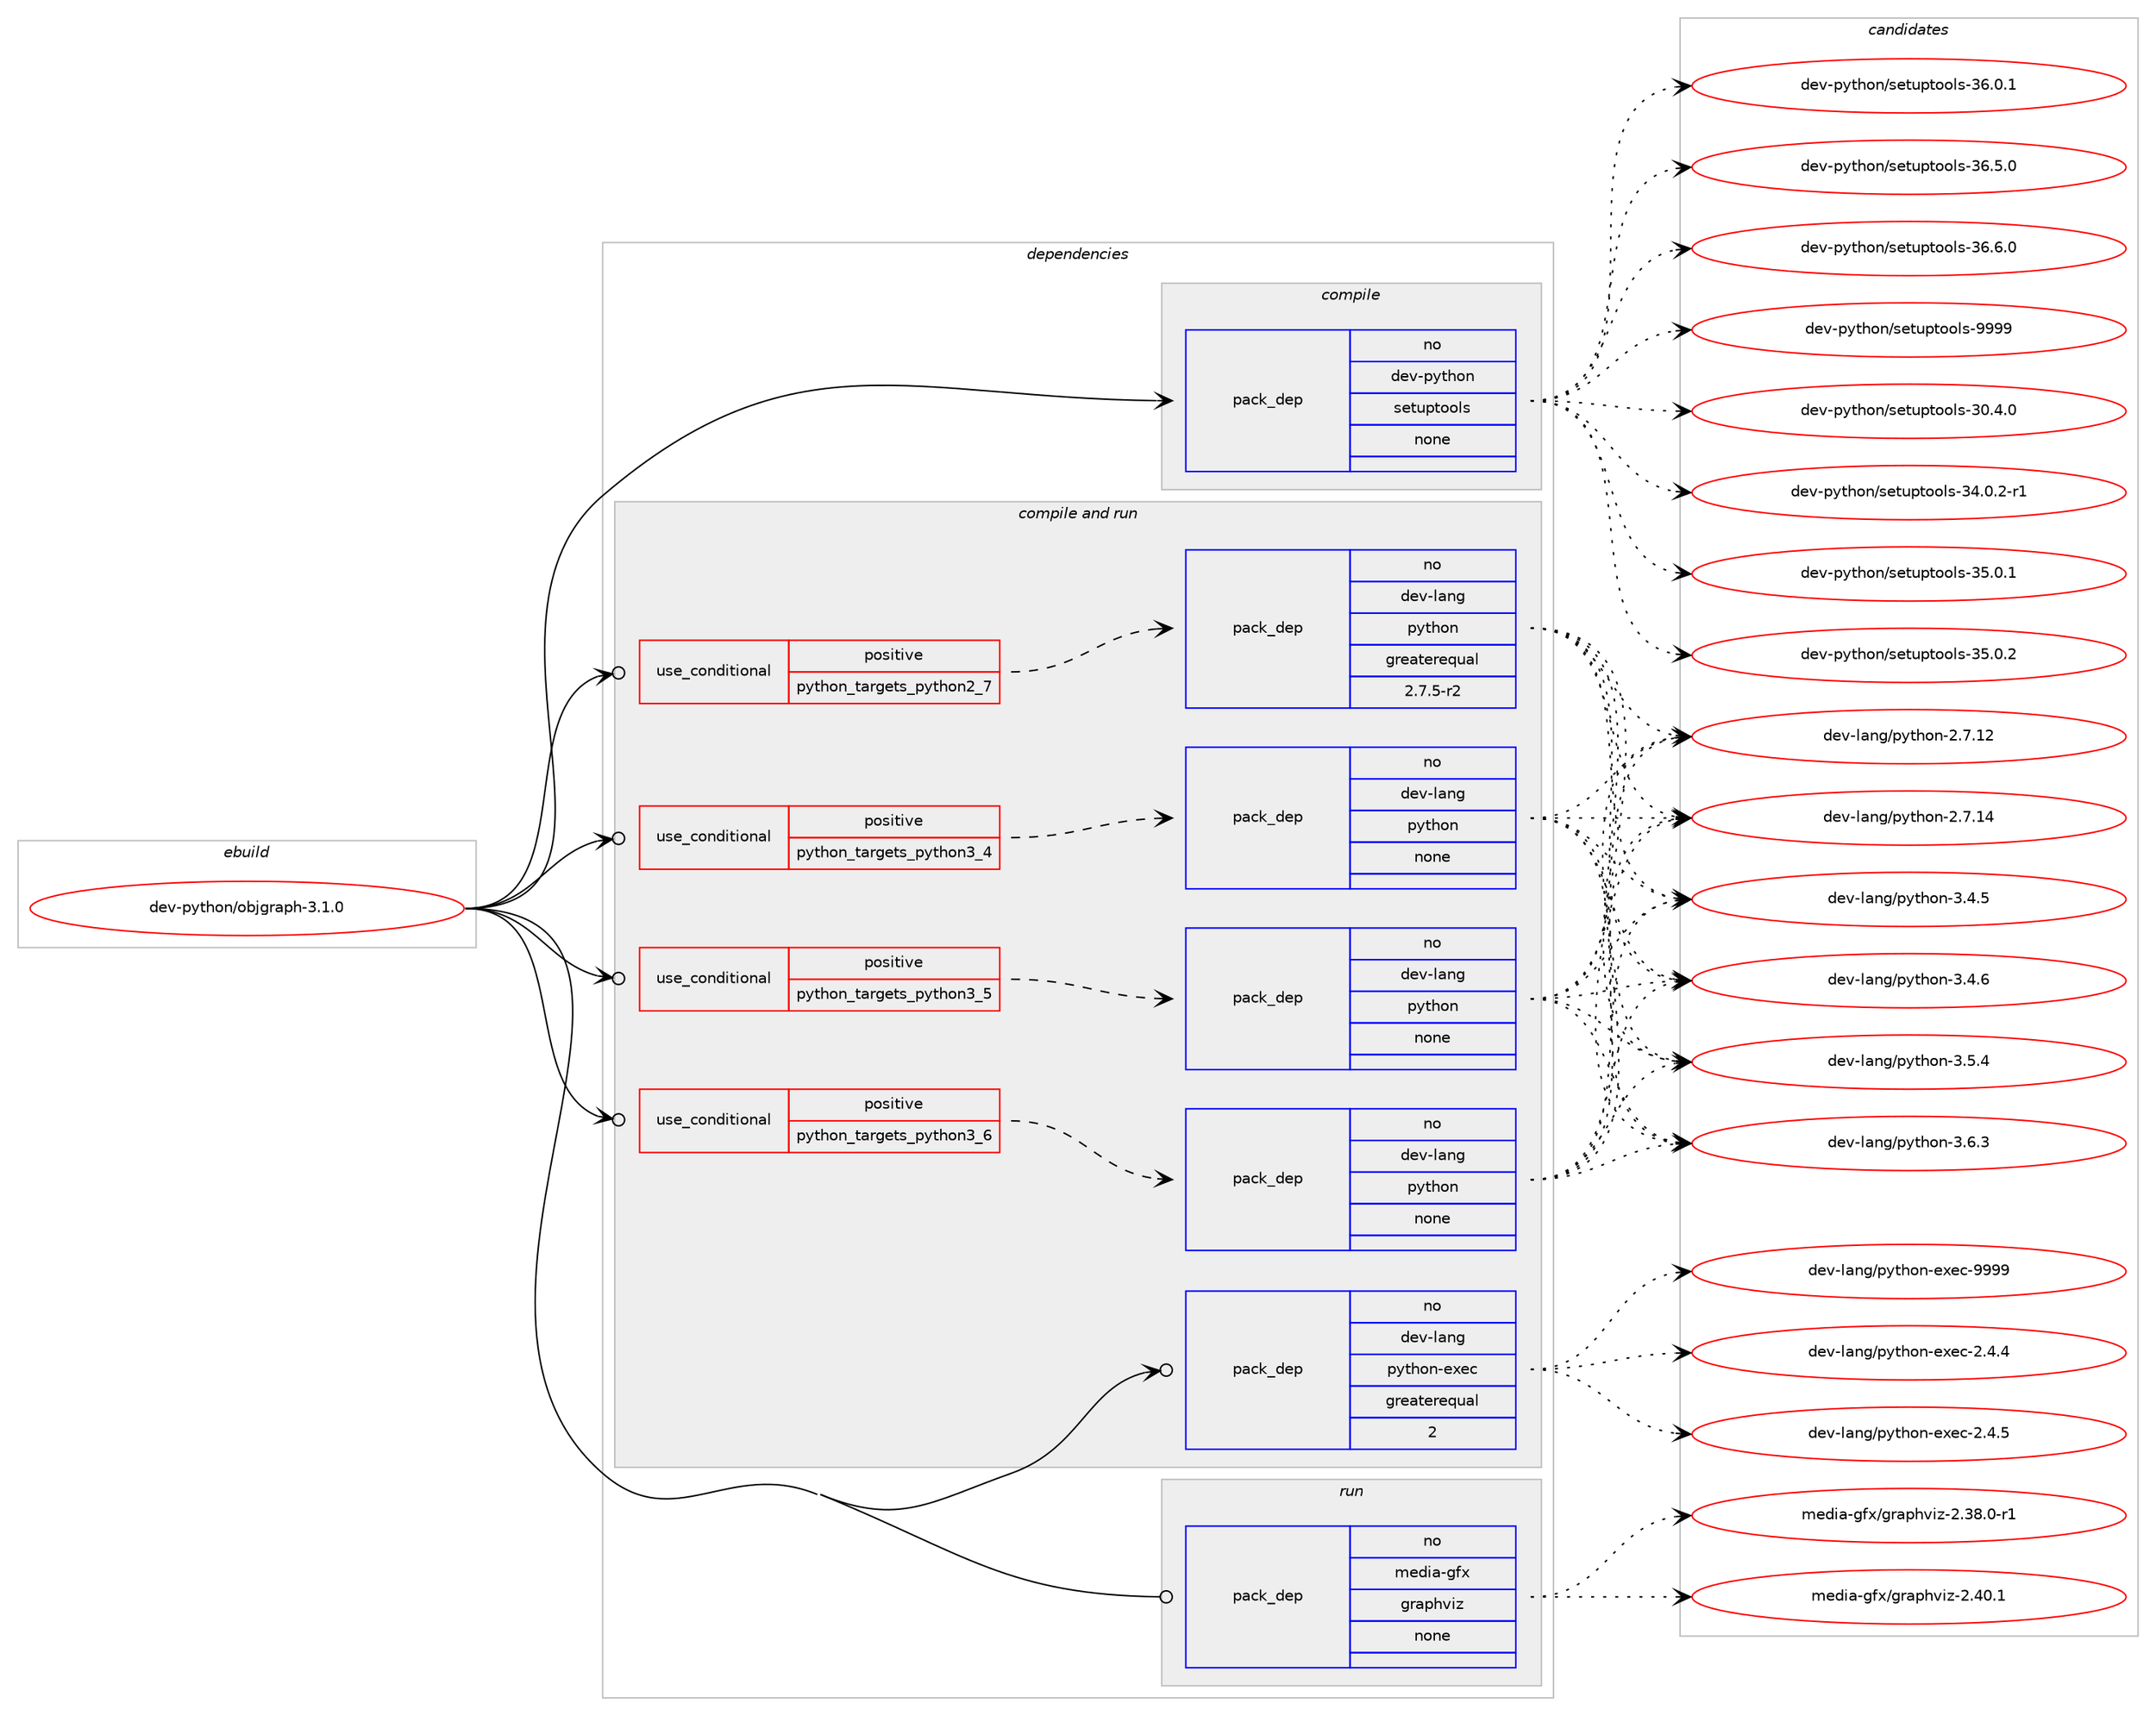 digraph prolog {

# *************
# Graph options
# *************

newrank=true;
concentrate=true;
compound=true;
graph [rankdir=LR,fontname=Helvetica,fontsize=10,ranksep=1.5];#, ranksep=2.5, nodesep=0.2];
edge  [arrowhead=vee];
node  [fontname=Helvetica,fontsize=10];

# **********
# The ebuild
# **********

subgraph cluster_leftcol {
color=gray;
rank=same;
label=<<i>ebuild</i>>;
id [label="dev-python/objgraph-3.1.0", color=red, width=4, href="../dev-python/objgraph-3.1.0.svg"];
}

# ****************
# The dependencies
# ****************

subgraph cluster_midcol {
color=gray;
label=<<i>dependencies</i>>;
subgraph cluster_compile {
fillcolor="#eeeeee";
style=filled;
label=<<i>compile</i>>;
subgraph pack128824 {
dependency169103 [label=<<TABLE BORDER="0" CELLBORDER="1" CELLSPACING="0" CELLPADDING="4" WIDTH="220"><TR><TD ROWSPAN="6" CELLPADDING="30">pack_dep</TD></TR><TR><TD WIDTH="110">no</TD></TR><TR><TD>dev-python</TD></TR><TR><TD>setuptools</TD></TR><TR><TD>none</TD></TR><TR><TD></TD></TR></TABLE>>, shape=none, color=blue];
}
id:e -> dependency169103:w [weight=20,style="solid",arrowhead="vee"];
}
subgraph cluster_compileandrun {
fillcolor="#eeeeee";
style=filled;
label=<<i>compile and run</i>>;
subgraph cond36419 {
dependency169104 [label=<<TABLE BORDER="0" CELLBORDER="1" CELLSPACING="0" CELLPADDING="4"><TR><TD ROWSPAN="3" CELLPADDING="10">use_conditional</TD></TR><TR><TD>positive</TD></TR><TR><TD>python_targets_python2_7</TD></TR></TABLE>>, shape=none, color=red];
subgraph pack128825 {
dependency169105 [label=<<TABLE BORDER="0" CELLBORDER="1" CELLSPACING="0" CELLPADDING="4" WIDTH="220"><TR><TD ROWSPAN="6" CELLPADDING="30">pack_dep</TD></TR><TR><TD WIDTH="110">no</TD></TR><TR><TD>dev-lang</TD></TR><TR><TD>python</TD></TR><TR><TD>greaterequal</TD></TR><TR><TD>2.7.5-r2</TD></TR></TABLE>>, shape=none, color=blue];
}
dependency169104:e -> dependency169105:w [weight=20,style="dashed",arrowhead="vee"];
}
id:e -> dependency169104:w [weight=20,style="solid",arrowhead="odotvee"];
subgraph cond36420 {
dependency169106 [label=<<TABLE BORDER="0" CELLBORDER="1" CELLSPACING="0" CELLPADDING="4"><TR><TD ROWSPAN="3" CELLPADDING="10">use_conditional</TD></TR><TR><TD>positive</TD></TR><TR><TD>python_targets_python3_4</TD></TR></TABLE>>, shape=none, color=red];
subgraph pack128826 {
dependency169107 [label=<<TABLE BORDER="0" CELLBORDER="1" CELLSPACING="0" CELLPADDING="4" WIDTH="220"><TR><TD ROWSPAN="6" CELLPADDING="30">pack_dep</TD></TR><TR><TD WIDTH="110">no</TD></TR><TR><TD>dev-lang</TD></TR><TR><TD>python</TD></TR><TR><TD>none</TD></TR><TR><TD></TD></TR></TABLE>>, shape=none, color=blue];
}
dependency169106:e -> dependency169107:w [weight=20,style="dashed",arrowhead="vee"];
}
id:e -> dependency169106:w [weight=20,style="solid",arrowhead="odotvee"];
subgraph cond36421 {
dependency169108 [label=<<TABLE BORDER="0" CELLBORDER="1" CELLSPACING="0" CELLPADDING="4"><TR><TD ROWSPAN="3" CELLPADDING="10">use_conditional</TD></TR><TR><TD>positive</TD></TR><TR><TD>python_targets_python3_5</TD></TR></TABLE>>, shape=none, color=red];
subgraph pack128827 {
dependency169109 [label=<<TABLE BORDER="0" CELLBORDER="1" CELLSPACING="0" CELLPADDING="4" WIDTH="220"><TR><TD ROWSPAN="6" CELLPADDING="30">pack_dep</TD></TR><TR><TD WIDTH="110">no</TD></TR><TR><TD>dev-lang</TD></TR><TR><TD>python</TD></TR><TR><TD>none</TD></TR><TR><TD></TD></TR></TABLE>>, shape=none, color=blue];
}
dependency169108:e -> dependency169109:w [weight=20,style="dashed",arrowhead="vee"];
}
id:e -> dependency169108:w [weight=20,style="solid",arrowhead="odotvee"];
subgraph cond36422 {
dependency169110 [label=<<TABLE BORDER="0" CELLBORDER="1" CELLSPACING="0" CELLPADDING="4"><TR><TD ROWSPAN="3" CELLPADDING="10">use_conditional</TD></TR><TR><TD>positive</TD></TR><TR><TD>python_targets_python3_6</TD></TR></TABLE>>, shape=none, color=red];
subgraph pack128828 {
dependency169111 [label=<<TABLE BORDER="0" CELLBORDER="1" CELLSPACING="0" CELLPADDING="4" WIDTH="220"><TR><TD ROWSPAN="6" CELLPADDING="30">pack_dep</TD></TR><TR><TD WIDTH="110">no</TD></TR><TR><TD>dev-lang</TD></TR><TR><TD>python</TD></TR><TR><TD>none</TD></TR><TR><TD></TD></TR></TABLE>>, shape=none, color=blue];
}
dependency169110:e -> dependency169111:w [weight=20,style="dashed",arrowhead="vee"];
}
id:e -> dependency169110:w [weight=20,style="solid",arrowhead="odotvee"];
subgraph pack128829 {
dependency169112 [label=<<TABLE BORDER="0" CELLBORDER="1" CELLSPACING="0" CELLPADDING="4" WIDTH="220"><TR><TD ROWSPAN="6" CELLPADDING="30">pack_dep</TD></TR><TR><TD WIDTH="110">no</TD></TR><TR><TD>dev-lang</TD></TR><TR><TD>python-exec</TD></TR><TR><TD>greaterequal</TD></TR><TR><TD>2</TD></TR></TABLE>>, shape=none, color=blue];
}
id:e -> dependency169112:w [weight=20,style="solid",arrowhead="odotvee"];
}
subgraph cluster_run {
fillcolor="#eeeeee";
style=filled;
label=<<i>run</i>>;
subgraph pack128830 {
dependency169113 [label=<<TABLE BORDER="0" CELLBORDER="1" CELLSPACING="0" CELLPADDING="4" WIDTH="220"><TR><TD ROWSPAN="6" CELLPADDING="30">pack_dep</TD></TR><TR><TD WIDTH="110">no</TD></TR><TR><TD>media-gfx</TD></TR><TR><TD>graphviz</TD></TR><TR><TD>none</TD></TR><TR><TD></TD></TR></TABLE>>, shape=none, color=blue];
}
id:e -> dependency169113:w [weight=20,style="solid",arrowhead="odot"];
}
}

# **************
# The candidates
# **************

subgraph cluster_choices {
rank=same;
color=gray;
label=<<i>candidates</i>>;

subgraph choice128824 {
color=black;
nodesep=1;
choice100101118451121211161041111104711510111611711211611111110811545514846524648 [label="dev-python/setuptools-30.4.0", color=red, width=4,href="../dev-python/setuptools-30.4.0.svg"];
choice1001011184511212111610411111047115101116117112116111111108115455152464846504511449 [label="dev-python/setuptools-34.0.2-r1", color=red, width=4,href="../dev-python/setuptools-34.0.2-r1.svg"];
choice100101118451121211161041111104711510111611711211611111110811545515346484649 [label="dev-python/setuptools-35.0.1", color=red, width=4,href="../dev-python/setuptools-35.0.1.svg"];
choice100101118451121211161041111104711510111611711211611111110811545515346484650 [label="dev-python/setuptools-35.0.2", color=red, width=4,href="../dev-python/setuptools-35.0.2.svg"];
choice100101118451121211161041111104711510111611711211611111110811545515446484649 [label="dev-python/setuptools-36.0.1", color=red, width=4,href="../dev-python/setuptools-36.0.1.svg"];
choice100101118451121211161041111104711510111611711211611111110811545515446534648 [label="dev-python/setuptools-36.5.0", color=red, width=4,href="../dev-python/setuptools-36.5.0.svg"];
choice100101118451121211161041111104711510111611711211611111110811545515446544648 [label="dev-python/setuptools-36.6.0", color=red, width=4,href="../dev-python/setuptools-36.6.0.svg"];
choice10010111845112121116104111110471151011161171121161111111081154557575757 [label="dev-python/setuptools-9999", color=red, width=4,href="../dev-python/setuptools-9999.svg"];
dependency169103:e -> choice100101118451121211161041111104711510111611711211611111110811545514846524648:w [style=dotted,weight="100"];
dependency169103:e -> choice1001011184511212111610411111047115101116117112116111111108115455152464846504511449:w [style=dotted,weight="100"];
dependency169103:e -> choice100101118451121211161041111104711510111611711211611111110811545515346484649:w [style=dotted,weight="100"];
dependency169103:e -> choice100101118451121211161041111104711510111611711211611111110811545515346484650:w [style=dotted,weight="100"];
dependency169103:e -> choice100101118451121211161041111104711510111611711211611111110811545515446484649:w [style=dotted,weight="100"];
dependency169103:e -> choice100101118451121211161041111104711510111611711211611111110811545515446534648:w [style=dotted,weight="100"];
dependency169103:e -> choice100101118451121211161041111104711510111611711211611111110811545515446544648:w [style=dotted,weight="100"];
dependency169103:e -> choice10010111845112121116104111110471151011161171121161111111081154557575757:w [style=dotted,weight="100"];
}
subgraph choice128825 {
color=black;
nodesep=1;
choice10010111845108971101034711212111610411111045504655464950 [label="dev-lang/python-2.7.12", color=red, width=4,href="../dev-lang/python-2.7.12.svg"];
choice10010111845108971101034711212111610411111045504655464952 [label="dev-lang/python-2.7.14", color=red, width=4,href="../dev-lang/python-2.7.14.svg"];
choice100101118451089711010347112121116104111110455146524653 [label="dev-lang/python-3.4.5", color=red, width=4,href="../dev-lang/python-3.4.5.svg"];
choice100101118451089711010347112121116104111110455146524654 [label="dev-lang/python-3.4.6", color=red, width=4,href="../dev-lang/python-3.4.6.svg"];
choice100101118451089711010347112121116104111110455146534652 [label="dev-lang/python-3.5.4", color=red, width=4,href="../dev-lang/python-3.5.4.svg"];
choice100101118451089711010347112121116104111110455146544651 [label="dev-lang/python-3.6.3", color=red, width=4,href="../dev-lang/python-3.6.3.svg"];
dependency169105:e -> choice10010111845108971101034711212111610411111045504655464950:w [style=dotted,weight="100"];
dependency169105:e -> choice10010111845108971101034711212111610411111045504655464952:w [style=dotted,weight="100"];
dependency169105:e -> choice100101118451089711010347112121116104111110455146524653:w [style=dotted,weight="100"];
dependency169105:e -> choice100101118451089711010347112121116104111110455146524654:w [style=dotted,weight="100"];
dependency169105:e -> choice100101118451089711010347112121116104111110455146534652:w [style=dotted,weight="100"];
dependency169105:e -> choice100101118451089711010347112121116104111110455146544651:w [style=dotted,weight="100"];
}
subgraph choice128826 {
color=black;
nodesep=1;
choice10010111845108971101034711212111610411111045504655464950 [label="dev-lang/python-2.7.12", color=red, width=4,href="../dev-lang/python-2.7.12.svg"];
choice10010111845108971101034711212111610411111045504655464952 [label="dev-lang/python-2.7.14", color=red, width=4,href="../dev-lang/python-2.7.14.svg"];
choice100101118451089711010347112121116104111110455146524653 [label="dev-lang/python-3.4.5", color=red, width=4,href="../dev-lang/python-3.4.5.svg"];
choice100101118451089711010347112121116104111110455146524654 [label="dev-lang/python-3.4.6", color=red, width=4,href="../dev-lang/python-3.4.6.svg"];
choice100101118451089711010347112121116104111110455146534652 [label="dev-lang/python-3.5.4", color=red, width=4,href="../dev-lang/python-3.5.4.svg"];
choice100101118451089711010347112121116104111110455146544651 [label="dev-lang/python-3.6.3", color=red, width=4,href="../dev-lang/python-3.6.3.svg"];
dependency169107:e -> choice10010111845108971101034711212111610411111045504655464950:w [style=dotted,weight="100"];
dependency169107:e -> choice10010111845108971101034711212111610411111045504655464952:w [style=dotted,weight="100"];
dependency169107:e -> choice100101118451089711010347112121116104111110455146524653:w [style=dotted,weight="100"];
dependency169107:e -> choice100101118451089711010347112121116104111110455146524654:w [style=dotted,weight="100"];
dependency169107:e -> choice100101118451089711010347112121116104111110455146534652:w [style=dotted,weight="100"];
dependency169107:e -> choice100101118451089711010347112121116104111110455146544651:w [style=dotted,weight="100"];
}
subgraph choice128827 {
color=black;
nodesep=1;
choice10010111845108971101034711212111610411111045504655464950 [label="dev-lang/python-2.7.12", color=red, width=4,href="../dev-lang/python-2.7.12.svg"];
choice10010111845108971101034711212111610411111045504655464952 [label="dev-lang/python-2.7.14", color=red, width=4,href="../dev-lang/python-2.7.14.svg"];
choice100101118451089711010347112121116104111110455146524653 [label="dev-lang/python-3.4.5", color=red, width=4,href="../dev-lang/python-3.4.5.svg"];
choice100101118451089711010347112121116104111110455146524654 [label="dev-lang/python-3.4.6", color=red, width=4,href="../dev-lang/python-3.4.6.svg"];
choice100101118451089711010347112121116104111110455146534652 [label="dev-lang/python-3.5.4", color=red, width=4,href="../dev-lang/python-3.5.4.svg"];
choice100101118451089711010347112121116104111110455146544651 [label="dev-lang/python-3.6.3", color=red, width=4,href="../dev-lang/python-3.6.3.svg"];
dependency169109:e -> choice10010111845108971101034711212111610411111045504655464950:w [style=dotted,weight="100"];
dependency169109:e -> choice10010111845108971101034711212111610411111045504655464952:w [style=dotted,weight="100"];
dependency169109:e -> choice100101118451089711010347112121116104111110455146524653:w [style=dotted,weight="100"];
dependency169109:e -> choice100101118451089711010347112121116104111110455146524654:w [style=dotted,weight="100"];
dependency169109:e -> choice100101118451089711010347112121116104111110455146534652:w [style=dotted,weight="100"];
dependency169109:e -> choice100101118451089711010347112121116104111110455146544651:w [style=dotted,weight="100"];
}
subgraph choice128828 {
color=black;
nodesep=1;
choice10010111845108971101034711212111610411111045504655464950 [label="dev-lang/python-2.7.12", color=red, width=4,href="../dev-lang/python-2.7.12.svg"];
choice10010111845108971101034711212111610411111045504655464952 [label="dev-lang/python-2.7.14", color=red, width=4,href="../dev-lang/python-2.7.14.svg"];
choice100101118451089711010347112121116104111110455146524653 [label="dev-lang/python-3.4.5", color=red, width=4,href="../dev-lang/python-3.4.5.svg"];
choice100101118451089711010347112121116104111110455146524654 [label="dev-lang/python-3.4.6", color=red, width=4,href="../dev-lang/python-3.4.6.svg"];
choice100101118451089711010347112121116104111110455146534652 [label="dev-lang/python-3.5.4", color=red, width=4,href="../dev-lang/python-3.5.4.svg"];
choice100101118451089711010347112121116104111110455146544651 [label="dev-lang/python-3.6.3", color=red, width=4,href="../dev-lang/python-3.6.3.svg"];
dependency169111:e -> choice10010111845108971101034711212111610411111045504655464950:w [style=dotted,weight="100"];
dependency169111:e -> choice10010111845108971101034711212111610411111045504655464952:w [style=dotted,weight="100"];
dependency169111:e -> choice100101118451089711010347112121116104111110455146524653:w [style=dotted,weight="100"];
dependency169111:e -> choice100101118451089711010347112121116104111110455146524654:w [style=dotted,weight="100"];
dependency169111:e -> choice100101118451089711010347112121116104111110455146534652:w [style=dotted,weight="100"];
dependency169111:e -> choice100101118451089711010347112121116104111110455146544651:w [style=dotted,weight="100"];
}
subgraph choice128829 {
color=black;
nodesep=1;
choice1001011184510897110103471121211161041111104510112010199455046524652 [label="dev-lang/python-exec-2.4.4", color=red, width=4,href="../dev-lang/python-exec-2.4.4.svg"];
choice1001011184510897110103471121211161041111104510112010199455046524653 [label="dev-lang/python-exec-2.4.5", color=red, width=4,href="../dev-lang/python-exec-2.4.5.svg"];
choice10010111845108971101034711212111610411111045101120101994557575757 [label="dev-lang/python-exec-9999", color=red, width=4,href="../dev-lang/python-exec-9999.svg"];
dependency169112:e -> choice1001011184510897110103471121211161041111104510112010199455046524652:w [style=dotted,weight="100"];
dependency169112:e -> choice1001011184510897110103471121211161041111104510112010199455046524653:w [style=dotted,weight="100"];
dependency169112:e -> choice10010111845108971101034711212111610411111045101120101994557575757:w [style=dotted,weight="100"];
}
subgraph choice128830 {
color=black;
nodesep=1;
choice10910110010597451031021204710311497112104118105122455046515646484511449 [label="media-gfx/graphviz-2.38.0-r1", color=red, width=4,href="../media-gfx/graphviz-2.38.0-r1.svg"];
choice1091011001059745103102120471031149711210411810512245504652484649 [label="media-gfx/graphviz-2.40.1", color=red, width=4,href="../media-gfx/graphviz-2.40.1.svg"];
dependency169113:e -> choice10910110010597451031021204710311497112104118105122455046515646484511449:w [style=dotted,weight="100"];
dependency169113:e -> choice1091011001059745103102120471031149711210411810512245504652484649:w [style=dotted,weight="100"];
}
}

}
